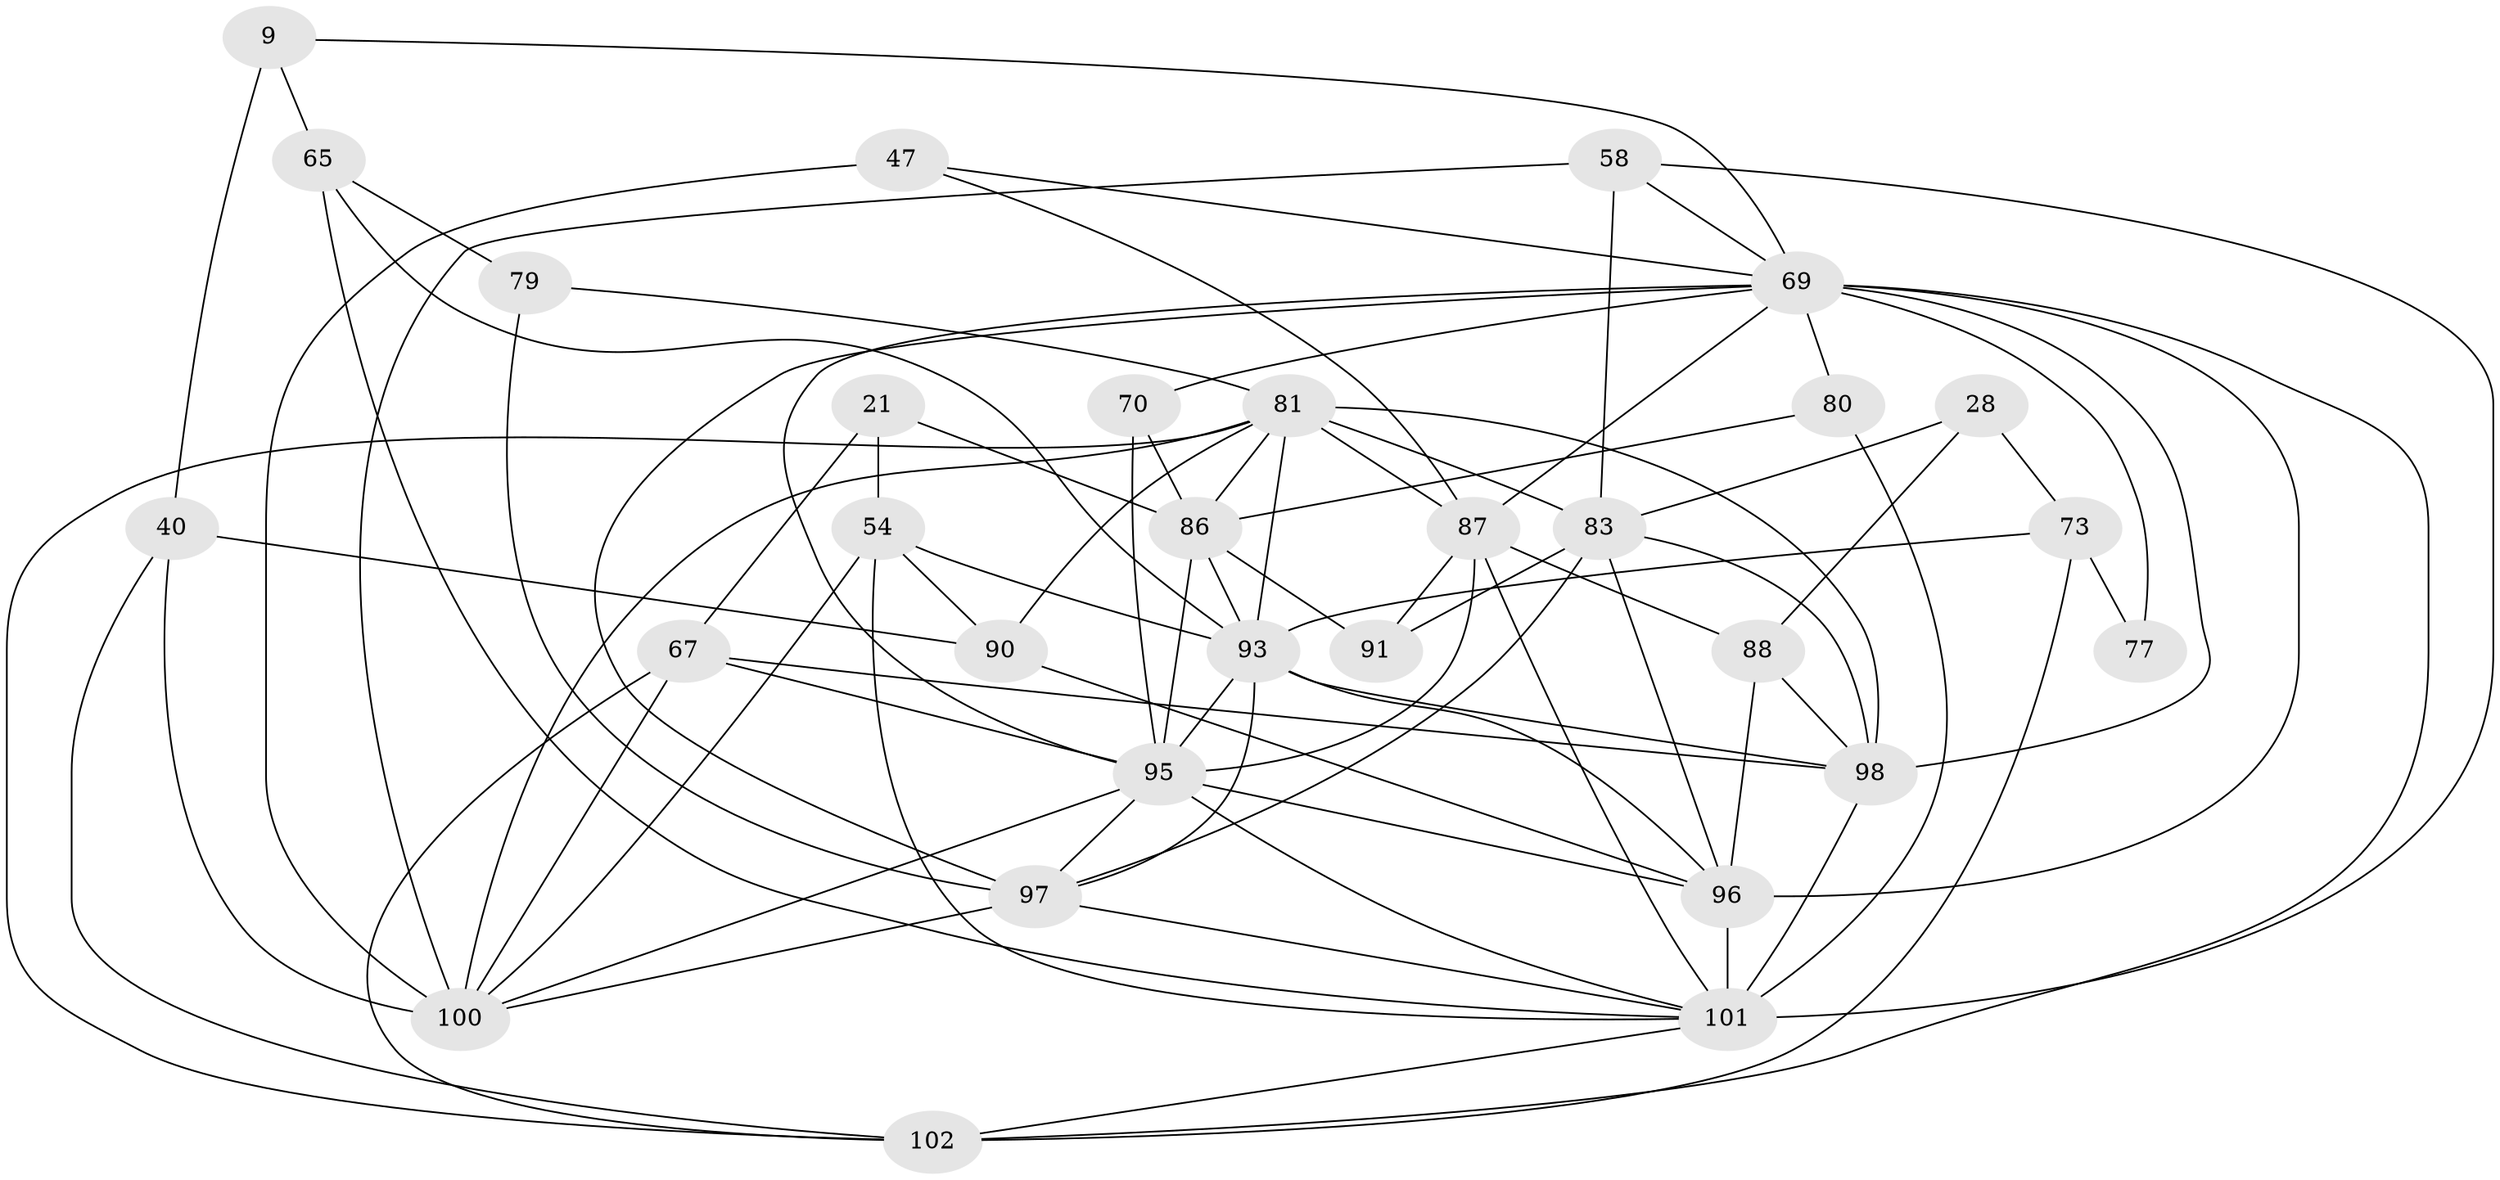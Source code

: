 // original degree distribution, {4: 1.0}
// Generated by graph-tools (version 1.1) at 2025/01/03/04/25 22:01:52]
// undirected, 30 vertices, 83 edges
graph export_dot {
graph [start="1"]
  node [color=gray90,style=filled];
  9;
  21;
  28;
  40 [super="+6"];
  47;
  54 [super="+8"];
  58;
  65;
  67 [super="+55"];
  69 [super="+36+56+59"];
  70;
  73 [super="+45"];
  77;
  79 [super="+61"];
  80 [super="+2"];
  81 [super="+30+78+64"];
  83 [super="+75+41+68"];
  86 [super="+24+26"];
  87 [super="+84+85"];
  88 [super="+27"];
  90;
  91;
  93 [super="+12+38+82"];
  95 [super="+66+94+74"];
  96 [super="+19+33+46+89"];
  97 [super="+50+49+42"];
  98 [super="+34+92+72"];
  100 [super="+43+76"];
  101 [super="+11+22+99"];
  102 [super="+63"];
  9 -- 40 [weight=2];
  9 -- 65;
  9 -- 69;
  21 -- 54 [weight=2];
  21 -- 67;
  21 -- 86;
  28 -- 73;
  28 -- 88 [weight=2];
  28 -- 83;
  40 -- 90;
  40 -- 100 [weight=2];
  40 -- 102;
  47 -- 87;
  47 -- 69;
  47 -- 100 [weight=2];
  54 -- 90;
  54 -- 101;
  54 -- 93;
  54 -- 100;
  58 -- 101;
  58 -- 100;
  58 -- 83;
  58 -- 69;
  65 -- 93;
  65 -- 101;
  65 -- 79;
  67 -- 102;
  67 -- 95 [weight=2];
  67 -- 100;
  67 -- 98;
  69 -- 80;
  69 -- 97 [weight=3];
  69 -- 96 [weight=4];
  69 -- 98;
  69 -- 102;
  69 -- 77 [weight=2];
  69 -- 87;
  69 -- 95;
  69 -- 70;
  70 -- 86;
  70 -- 95 [weight=2];
  73 -- 77 [weight=2];
  73 -- 93 [weight=2];
  73 -- 102;
  79 -- 81 [weight=2];
  79 -- 97 [weight=3];
  80 -- 101 [weight=3];
  80 -- 86 [weight=2];
  81 -- 100 [weight=2];
  81 -- 93 [weight=4];
  81 -- 98 [weight=3];
  81 -- 102;
  81 -- 90;
  81 -- 83 [weight=3];
  81 -- 86;
  81 -- 87;
  83 -- 96 [weight=3];
  83 -- 97 [weight=4];
  83 -- 91;
  83 -- 98;
  86 -- 91 [weight=2];
  86 -- 95 [weight=2];
  86 -- 93;
  87 -- 91;
  87 -- 88 [weight=2];
  87 -- 95;
  87 -- 101;
  88 -- 96;
  88 -- 98;
  90 -- 96;
  93 -- 96;
  93 -- 97 [weight=2];
  93 -- 95 [weight=3];
  93 -- 98 [weight=3];
  95 -- 97;
  95 -- 101 [weight=2];
  95 -- 100;
  95 -- 96;
  96 -- 101 [weight=3];
  97 -- 101;
  97 -- 100 [weight=2];
  98 -- 101 [weight=4];
  101 -- 102;
}
